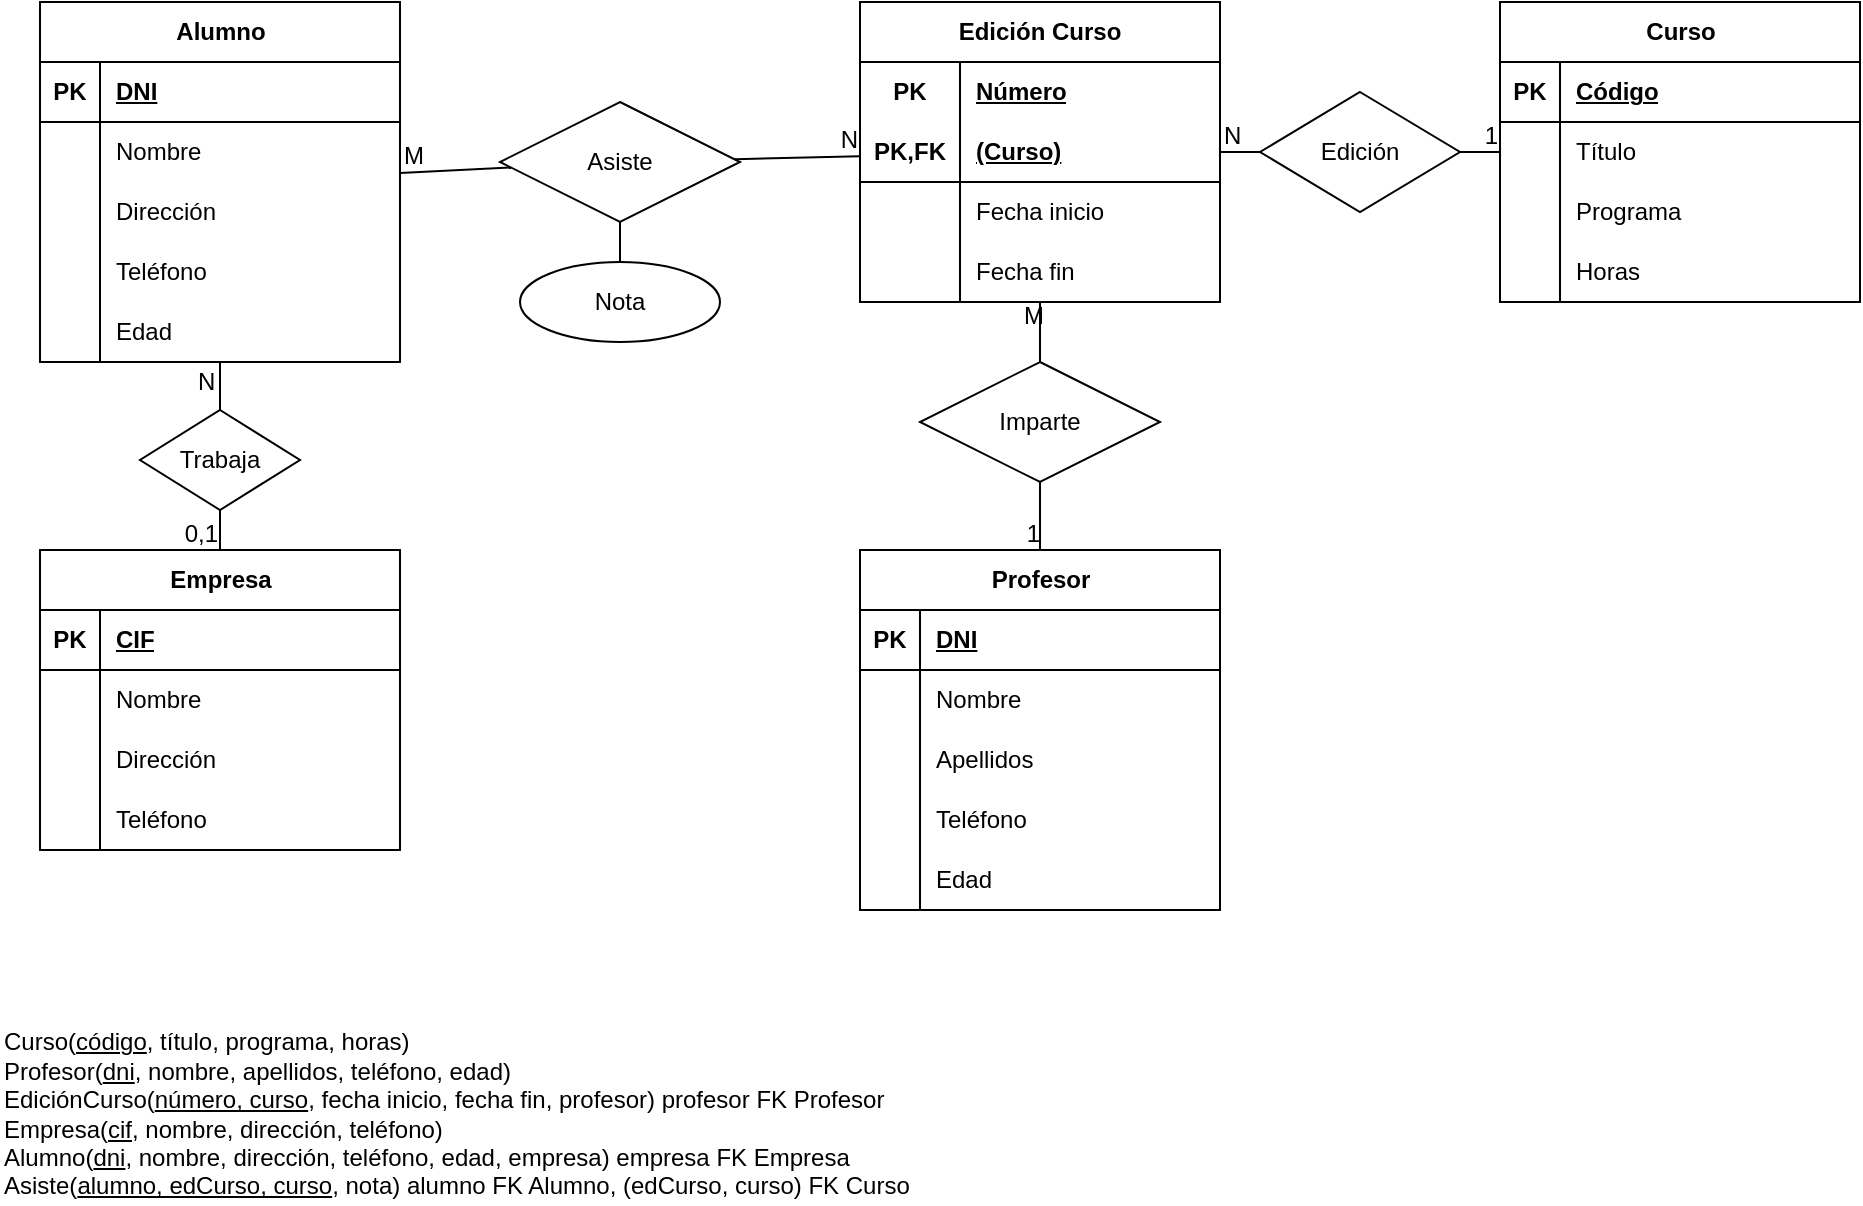 <mxfile version="20.3.0" type="device"><diagram name="Pàgina-1" id="BYfn2tJ76hYcwnbt82E6"><mxGraphModel dx="1108" dy="553" grid="1" gridSize="10" guides="1" tooltips="1" connect="1" arrows="1" fold="1" page="1" pageScale="1" pageWidth="827" pageHeight="1169" math="0" shadow="0"><root><mxCell id="0"/><mxCell id="1" parent="0"/><mxCell id="NlEbAlK8cuLcj33sLluv-1" value="Alumno" style="shape=table;startSize=30;container=1;collapsible=1;childLayout=tableLayout;fixedRows=1;rowLines=0;fontStyle=1;align=center;resizeLast=1;html=1;" parent="1" vertex="1"><mxGeometry x="100" y="620" width="180" height="180" as="geometry"/></mxCell><mxCell id="NlEbAlK8cuLcj33sLluv-2" value="" style="shape=tableRow;horizontal=0;startSize=0;swimlaneHead=0;swimlaneBody=0;fillColor=none;collapsible=0;dropTarget=0;points=[[0,0.5],[1,0.5]];portConstraint=eastwest;top=0;left=0;right=0;bottom=1;" parent="NlEbAlK8cuLcj33sLluv-1" vertex="1"><mxGeometry y="30" width="180" height="30" as="geometry"/></mxCell><mxCell id="NlEbAlK8cuLcj33sLluv-3" value="PK" style="shape=partialRectangle;connectable=0;fillColor=none;top=0;left=0;bottom=0;right=0;fontStyle=1;overflow=hidden;whiteSpace=wrap;html=1;" parent="NlEbAlK8cuLcj33sLluv-2" vertex="1"><mxGeometry width="30" height="30" as="geometry"><mxRectangle width="30" height="30" as="alternateBounds"/></mxGeometry></mxCell><mxCell id="NlEbAlK8cuLcj33sLluv-4" value="DNI" style="shape=partialRectangle;connectable=0;fillColor=none;top=0;left=0;bottom=0;right=0;align=left;spacingLeft=6;fontStyle=5;overflow=hidden;whiteSpace=wrap;html=1;" parent="NlEbAlK8cuLcj33sLluv-2" vertex="1"><mxGeometry x="30" width="150" height="30" as="geometry"><mxRectangle width="150" height="30" as="alternateBounds"/></mxGeometry></mxCell><mxCell id="NlEbAlK8cuLcj33sLluv-8" value="" style="shape=tableRow;horizontal=0;startSize=0;swimlaneHead=0;swimlaneBody=0;fillColor=none;collapsible=0;dropTarget=0;points=[[0,0.5],[1,0.5]];portConstraint=eastwest;top=0;left=0;right=0;bottom=0;" parent="NlEbAlK8cuLcj33sLluv-1" vertex="1"><mxGeometry y="60" width="180" height="30" as="geometry"/></mxCell><mxCell id="NlEbAlK8cuLcj33sLluv-9" value="" style="shape=partialRectangle;connectable=0;fillColor=none;top=0;left=0;bottom=0;right=0;editable=1;overflow=hidden;whiteSpace=wrap;html=1;" parent="NlEbAlK8cuLcj33sLluv-8" vertex="1"><mxGeometry width="30" height="30" as="geometry"><mxRectangle width="30" height="30" as="alternateBounds"/></mxGeometry></mxCell><mxCell id="NlEbAlK8cuLcj33sLluv-10" value="Nombre" style="shape=partialRectangle;connectable=0;fillColor=none;top=0;left=0;bottom=0;right=0;align=left;spacingLeft=6;overflow=hidden;whiteSpace=wrap;html=1;" parent="NlEbAlK8cuLcj33sLluv-8" vertex="1"><mxGeometry x="30" width="150" height="30" as="geometry"><mxRectangle width="150" height="30" as="alternateBounds"/></mxGeometry></mxCell><mxCell id="NlEbAlK8cuLcj33sLluv-5" value="" style="shape=tableRow;horizontal=0;startSize=0;swimlaneHead=0;swimlaneBody=0;fillColor=none;collapsible=0;dropTarget=0;points=[[0,0.5],[1,0.5]];portConstraint=eastwest;top=0;left=0;right=0;bottom=0;" parent="NlEbAlK8cuLcj33sLluv-1" vertex="1"><mxGeometry y="90" width="180" height="30" as="geometry"/></mxCell><mxCell id="NlEbAlK8cuLcj33sLluv-6" value="" style="shape=partialRectangle;connectable=0;fillColor=none;top=0;left=0;bottom=0;right=0;editable=1;overflow=hidden;whiteSpace=wrap;html=1;" parent="NlEbAlK8cuLcj33sLluv-5" vertex="1"><mxGeometry width="30" height="30" as="geometry"><mxRectangle width="30" height="30" as="alternateBounds"/></mxGeometry></mxCell><mxCell id="NlEbAlK8cuLcj33sLluv-7" value="Dirección" style="shape=partialRectangle;connectable=0;fillColor=none;top=0;left=0;bottom=0;right=0;align=left;spacingLeft=6;overflow=hidden;whiteSpace=wrap;html=1;" parent="NlEbAlK8cuLcj33sLluv-5" vertex="1"><mxGeometry x="30" width="150" height="30" as="geometry"><mxRectangle width="150" height="30" as="alternateBounds"/></mxGeometry></mxCell><mxCell id="NlEbAlK8cuLcj33sLluv-11" value="" style="shape=tableRow;horizontal=0;startSize=0;swimlaneHead=0;swimlaneBody=0;fillColor=none;collapsible=0;dropTarget=0;points=[[0,0.5],[1,0.5]];portConstraint=eastwest;top=0;left=0;right=0;bottom=0;" parent="NlEbAlK8cuLcj33sLluv-1" vertex="1"><mxGeometry y="120" width="180" height="30" as="geometry"/></mxCell><mxCell id="NlEbAlK8cuLcj33sLluv-12" value="" style="shape=partialRectangle;connectable=0;fillColor=none;top=0;left=0;bottom=0;right=0;editable=1;overflow=hidden;whiteSpace=wrap;html=1;" parent="NlEbAlK8cuLcj33sLluv-11" vertex="1"><mxGeometry width="30" height="30" as="geometry"><mxRectangle width="30" height="30" as="alternateBounds"/></mxGeometry></mxCell><mxCell id="NlEbAlK8cuLcj33sLluv-13" value="Teléfono" style="shape=partialRectangle;connectable=0;fillColor=none;top=0;left=0;bottom=0;right=0;align=left;spacingLeft=6;overflow=hidden;whiteSpace=wrap;html=1;" parent="NlEbAlK8cuLcj33sLluv-11" vertex="1"><mxGeometry x="30" width="150" height="30" as="geometry"><mxRectangle width="150" height="30" as="alternateBounds"/></mxGeometry></mxCell><mxCell id="NlEbAlK8cuLcj33sLluv-14" value="" style="shape=tableRow;horizontal=0;startSize=0;swimlaneHead=0;swimlaneBody=0;fillColor=none;collapsible=0;dropTarget=0;points=[[0,0.5],[1,0.5]];portConstraint=eastwest;top=0;left=0;right=0;bottom=0;" parent="NlEbAlK8cuLcj33sLluv-1" vertex="1"><mxGeometry y="150" width="180" height="30" as="geometry"/></mxCell><mxCell id="NlEbAlK8cuLcj33sLluv-15" value="" style="shape=partialRectangle;connectable=0;fillColor=none;top=0;left=0;bottom=0;right=0;editable=1;overflow=hidden;whiteSpace=wrap;html=1;" parent="NlEbAlK8cuLcj33sLluv-14" vertex="1"><mxGeometry width="30" height="30" as="geometry"><mxRectangle width="30" height="30" as="alternateBounds"/></mxGeometry></mxCell><mxCell id="NlEbAlK8cuLcj33sLluv-16" value="Edad" style="shape=partialRectangle;connectable=0;fillColor=none;top=0;left=0;bottom=0;right=0;align=left;spacingLeft=6;overflow=hidden;whiteSpace=wrap;html=1;" parent="NlEbAlK8cuLcj33sLluv-14" vertex="1"><mxGeometry x="30" width="150" height="30" as="geometry"><mxRectangle width="150" height="30" as="alternateBounds"/></mxGeometry></mxCell><mxCell id="NlEbAlK8cuLcj33sLluv-26" value="Empresa" style="shape=table;startSize=30;container=1;collapsible=1;childLayout=tableLayout;fixedRows=1;rowLines=0;fontStyle=1;align=center;resizeLast=1;html=1;" parent="1" vertex="1"><mxGeometry x="100" y="894" width="180" height="150" as="geometry"/></mxCell><mxCell id="NlEbAlK8cuLcj33sLluv-27" value="" style="shape=tableRow;horizontal=0;startSize=0;swimlaneHead=0;swimlaneBody=0;fillColor=none;collapsible=0;dropTarget=0;points=[[0,0.5],[1,0.5]];portConstraint=eastwest;top=0;left=0;right=0;bottom=1;" parent="NlEbAlK8cuLcj33sLluv-26" vertex="1"><mxGeometry y="30" width="180" height="30" as="geometry"/></mxCell><mxCell id="NlEbAlK8cuLcj33sLluv-28" value="PK" style="shape=partialRectangle;connectable=0;fillColor=none;top=0;left=0;bottom=0;right=0;fontStyle=1;overflow=hidden;whiteSpace=wrap;html=1;" parent="NlEbAlK8cuLcj33sLluv-27" vertex="1"><mxGeometry width="30" height="30" as="geometry"><mxRectangle width="30" height="30" as="alternateBounds"/></mxGeometry></mxCell><mxCell id="NlEbAlK8cuLcj33sLluv-29" value="CIF" style="shape=partialRectangle;connectable=0;fillColor=none;top=0;left=0;bottom=0;right=0;align=left;spacingLeft=6;fontStyle=5;overflow=hidden;whiteSpace=wrap;html=1;" parent="NlEbAlK8cuLcj33sLluv-27" vertex="1"><mxGeometry x="30" width="150" height="30" as="geometry"><mxRectangle width="150" height="30" as="alternateBounds"/></mxGeometry></mxCell><mxCell id="NlEbAlK8cuLcj33sLluv-46" value="" style="shape=tableRow;horizontal=0;startSize=0;swimlaneHead=0;swimlaneBody=0;fillColor=none;collapsible=0;dropTarget=0;points=[[0,0.5],[1,0.5]];portConstraint=eastwest;top=0;left=0;right=0;bottom=0;" parent="NlEbAlK8cuLcj33sLluv-26" vertex="1"><mxGeometry y="60" width="180" height="30" as="geometry"/></mxCell><mxCell id="NlEbAlK8cuLcj33sLluv-47" value="" style="shape=partialRectangle;connectable=0;fillColor=none;top=0;left=0;bottom=0;right=0;editable=1;overflow=hidden;whiteSpace=wrap;html=1;" parent="NlEbAlK8cuLcj33sLluv-46" vertex="1"><mxGeometry width="30" height="30" as="geometry"><mxRectangle width="30" height="30" as="alternateBounds"/></mxGeometry></mxCell><mxCell id="NlEbAlK8cuLcj33sLluv-48" value="Nombre" style="shape=partialRectangle;connectable=0;fillColor=none;top=0;left=0;bottom=0;right=0;align=left;spacingLeft=6;overflow=hidden;whiteSpace=wrap;html=1;" parent="NlEbAlK8cuLcj33sLluv-46" vertex="1"><mxGeometry x="30" width="150" height="30" as="geometry"><mxRectangle width="150" height="30" as="alternateBounds"/></mxGeometry></mxCell><mxCell id="NlEbAlK8cuLcj33sLluv-30" value="" style="shape=tableRow;horizontal=0;startSize=0;swimlaneHead=0;swimlaneBody=0;fillColor=none;collapsible=0;dropTarget=0;points=[[0,0.5],[1,0.5]];portConstraint=eastwest;top=0;left=0;right=0;bottom=0;" parent="NlEbAlK8cuLcj33sLluv-26" vertex="1"><mxGeometry y="90" width="180" height="30" as="geometry"/></mxCell><mxCell id="NlEbAlK8cuLcj33sLluv-31" value="" style="shape=partialRectangle;connectable=0;fillColor=none;top=0;left=0;bottom=0;right=0;editable=1;overflow=hidden;whiteSpace=wrap;html=1;" parent="NlEbAlK8cuLcj33sLluv-30" vertex="1"><mxGeometry width="30" height="30" as="geometry"><mxRectangle width="30" height="30" as="alternateBounds"/></mxGeometry></mxCell><mxCell id="NlEbAlK8cuLcj33sLluv-32" value="Dirección" style="shape=partialRectangle;connectable=0;fillColor=none;top=0;left=0;bottom=0;right=0;align=left;spacingLeft=6;overflow=hidden;whiteSpace=wrap;html=1;" parent="NlEbAlK8cuLcj33sLluv-30" vertex="1"><mxGeometry x="30" width="150" height="30" as="geometry"><mxRectangle width="150" height="30" as="alternateBounds"/></mxGeometry></mxCell><mxCell id="NlEbAlK8cuLcj33sLluv-33" value="" style="shape=tableRow;horizontal=0;startSize=0;swimlaneHead=0;swimlaneBody=0;fillColor=none;collapsible=0;dropTarget=0;points=[[0,0.5],[1,0.5]];portConstraint=eastwest;top=0;left=0;right=0;bottom=0;" parent="NlEbAlK8cuLcj33sLluv-26" vertex="1"><mxGeometry y="120" width="180" height="30" as="geometry"/></mxCell><mxCell id="NlEbAlK8cuLcj33sLluv-34" value="" style="shape=partialRectangle;connectable=0;fillColor=none;top=0;left=0;bottom=0;right=0;editable=1;overflow=hidden;whiteSpace=wrap;html=1;" parent="NlEbAlK8cuLcj33sLluv-33" vertex="1"><mxGeometry width="30" height="30" as="geometry"><mxRectangle width="30" height="30" as="alternateBounds"/></mxGeometry></mxCell><mxCell id="NlEbAlK8cuLcj33sLluv-35" value="Teléfono" style="shape=partialRectangle;connectable=0;fillColor=none;top=0;left=0;bottom=0;right=0;align=left;spacingLeft=6;overflow=hidden;whiteSpace=wrap;html=1;" parent="NlEbAlK8cuLcj33sLluv-33" vertex="1"><mxGeometry x="30" width="150" height="30" as="geometry"><mxRectangle width="150" height="30" as="alternateBounds"/></mxGeometry></mxCell><mxCell id="NlEbAlK8cuLcj33sLluv-39" value="" style="endArrow=none;html=1;rounded=0;" parent="1" source="NlEbAlK8cuLcj33sLluv-42" target="NlEbAlK8cuLcj33sLluv-26" edge="1"><mxGeometry relative="1" as="geometry"><mxPoint x="40" y="814" as="sourcePoint"/><mxPoint x="200" y="814" as="targetPoint"/></mxGeometry></mxCell><mxCell id="NlEbAlK8cuLcj33sLluv-41" value="0,1" style="resizable=0;html=1;whiteSpace=wrap;align=right;verticalAlign=bottom;" parent="NlEbAlK8cuLcj33sLluv-39" connectable="0" vertex="1"><mxGeometry x="1" relative="1" as="geometry"/></mxCell><mxCell id="NlEbAlK8cuLcj33sLluv-43" value="" style="endArrow=none;html=1;rounded=0;" parent="1" target="NlEbAlK8cuLcj33sLluv-42" edge="1"><mxGeometry relative="1" as="geometry"><mxPoint x="190" y="800.0" as="sourcePoint"/><mxPoint x="190" y="894" as="targetPoint"/></mxGeometry></mxCell><mxCell id="NlEbAlK8cuLcj33sLluv-44" value="N" style="resizable=0;html=1;whiteSpace=wrap;align=left;verticalAlign=bottom;" parent="NlEbAlK8cuLcj33sLluv-43" connectable="0" vertex="1"><mxGeometry x="-1" relative="1" as="geometry"><mxPoint x="-13" y="18" as="offset"/></mxGeometry></mxCell><mxCell id="NlEbAlK8cuLcj33sLluv-42" value="Trabaja" style="shape=rhombus;perimeter=rhombusPerimeter;whiteSpace=wrap;html=1;align=center;" parent="1" vertex="1"><mxGeometry x="150" y="824" width="80" height="50" as="geometry"/></mxCell><mxCell id="NlEbAlK8cuLcj33sLluv-49" value="Curso" style="shape=table;startSize=30;container=1;collapsible=1;childLayout=tableLayout;fixedRows=1;rowLines=0;fontStyle=1;align=center;resizeLast=1;html=1;" parent="1" vertex="1"><mxGeometry x="830" y="620" width="180" height="150" as="geometry"/></mxCell><mxCell id="NlEbAlK8cuLcj33sLluv-50" value="" style="shape=tableRow;horizontal=0;startSize=0;swimlaneHead=0;swimlaneBody=0;fillColor=none;collapsible=0;dropTarget=0;points=[[0,0.5],[1,0.5]];portConstraint=eastwest;top=0;left=0;right=0;bottom=1;" parent="NlEbAlK8cuLcj33sLluv-49" vertex="1"><mxGeometry y="30" width="180" height="30" as="geometry"/></mxCell><mxCell id="NlEbAlK8cuLcj33sLluv-51" value="PK" style="shape=partialRectangle;connectable=0;fillColor=none;top=0;left=0;bottom=0;right=0;fontStyle=1;overflow=hidden;whiteSpace=wrap;html=1;" parent="NlEbAlK8cuLcj33sLluv-50" vertex="1"><mxGeometry width="30" height="30" as="geometry"><mxRectangle width="30" height="30" as="alternateBounds"/></mxGeometry></mxCell><mxCell id="NlEbAlK8cuLcj33sLluv-52" value="Código" style="shape=partialRectangle;connectable=0;fillColor=none;top=0;left=0;bottom=0;right=0;align=left;spacingLeft=6;fontStyle=5;overflow=hidden;whiteSpace=wrap;html=1;" parent="NlEbAlK8cuLcj33sLluv-50" vertex="1"><mxGeometry x="30" width="150" height="30" as="geometry"><mxRectangle width="150" height="30" as="alternateBounds"/></mxGeometry></mxCell><mxCell id="NlEbAlK8cuLcj33sLluv-59" value="" style="shape=tableRow;horizontal=0;startSize=0;swimlaneHead=0;swimlaneBody=0;fillColor=none;collapsible=0;dropTarget=0;points=[[0,0.5],[1,0.5]];portConstraint=eastwest;top=0;left=0;right=0;bottom=0;" parent="NlEbAlK8cuLcj33sLluv-49" vertex="1"><mxGeometry y="60" width="180" height="30" as="geometry"/></mxCell><mxCell id="NlEbAlK8cuLcj33sLluv-60" value="" style="shape=partialRectangle;connectable=0;fillColor=none;top=0;left=0;bottom=0;right=0;editable=1;overflow=hidden;whiteSpace=wrap;html=1;" parent="NlEbAlK8cuLcj33sLluv-59" vertex="1"><mxGeometry width="30" height="30" as="geometry"><mxRectangle width="30" height="30" as="alternateBounds"/></mxGeometry></mxCell><mxCell id="NlEbAlK8cuLcj33sLluv-61" value="Título" style="shape=partialRectangle;connectable=0;fillColor=none;top=0;left=0;bottom=0;right=0;align=left;spacingLeft=6;overflow=hidden;whiteSpace=wrap;html=1;" parent="NlEbAlK8cuLcj33sLluv-59" vertex="1"><mxGeometry x="30" width="150" height="30" as="geometry"><mxRectangle width="150" height="30" as="alternateBounds"/></mxGeometry></mxCell><mxCell id="NlEbAlK8cuLcj33sLluv-53" value="" style="shape=tableRow;horizontal=0;startSize=0;swimlaneHead=0;swimlaneBody=0;fillColor=none;collapsible=0;dropTarget=0;points=[[0,0.5],[1,0.5]];portConstraint=eastwest;top=0;left=0;right=0;bottom=0;" parent="NlEbAlK8cuLcj33sLluv-49" vertex="1"><mxGeometry y="90" width="180" height="30" as="geometry"/></mxCell><mxCell id="NlEbAlK8cuLcj33sLluv-54" value="" style="shape=partialRectangle;connectable=0;fillColor=none;top=0;left=0;bottom=0;right=0;editable=1;overflow=hidden;whiteSpace=wrap;html=1;" parent="NlEbAlK8cuLcj33sLluv-53" vertex="1"><mxGeometry width="30" height="30" as="geometry"><mxRectangle width="30" height="30" as="alternateBounds"/></mxGeometry></mxCell><mxCell id="NlEbAlK8cuLcj33sLluv-55" value="Programa" style="shape=partialRectangle;connectable=0;fillColor=none;top=0;left=0;bottom=0;right=0;align=left;spacingLeft=6;overflow=hidden;whiteSpace=wrap;html=1;" parent="NlEbAlK8cuLcj33sLluv-53" vertex="1"><mxGeometry x="30" width="150" height="30" as="geometry"><mxRectangle width="150" height="30" as="alternateBounds"/></mxGeometry></mxCell><mxCell id="NlEbAlK8cuLcj33sLluv-56" value="" style="shape=tableRow;horizontal=0;startSize=0;swimlaneHead=0;swimlaneBody=0;fillColor=none;collapsible=0;dropTarget=0;points=[[0,0.5],[1,0.5]];portConstraint=eastwest;top=0;left=0;right=0;bottom=0;" parent="NlEbAlK8cuLcj33sLluv-49" vertex="1"><mxGeometry y="120" width="180" height="30" as="geometry"/></mxCell><mxCell id="NlEbAlK8cuLcj33sLluv-57" value="" style="shape=partialRectangle;connectable=0;fillColor=none;top=0;left=0;bottom=0;right=0;editable=1;overflow=hidden;whiteSpace=wrap;html=1;" parent="NlEbAlK8cuLcj33sLluv-56" vertex="1"><mxGeometry width="30" height="30" as="geometry"><mxRectangle width="30" height="30" as="alternateBounds"/></mxGeometry></mxCell><mxCell id="NlEbAlK8cuLcj33sLluv-58" value="Horas" style="shape=partialRectangle;connectable=0;fillColor=none;top=0;left=0;bottom=0;right=0;align=left;spacingLeft=6;overflow=hidden;whiteSpace=wrap;html=1;" parent="NlEbAlK8cuLcj33sLluv-56" vertex="1"><mxGeometry x="30" width="150" height="30" as="geometry"><mxRectangle width="150" height="30" as="alternateBounds"/></mxGeometry></mxCell><mxCell id="NlEbAlK8cuLcj33sLluv-78" value="Edición Curso" style="shape=table;startSize=30;container=1;collapsible=1;childLayout=tableLayout;fixedRows=1;rowLines=0;fontStyle=1;align=center;resizeLast=1;html=1;whiteSpace=wrap;" parent="1" vertex="1"><mxGeometry x="510" y="620" width="180" height="150" as="geometry"/></mxCell><mxCell id="NlEbAlK8cuLcj33sLluv-79" value="" style="shape=tableRow;horizontal=0;startSize=0;swimlaneHead=0;swimlaneBody=0;fillColor=none;collapsible=0;dropTarget=0;points=[[0,0.5],[1,0.5]];portConstraint=eastwest;top=0;left=0;right=0;bottom=0;html=1;" parent="NlEbAlK8cuLcj33sLluv-78" vertex="1"><mxGeometry y="30" width="180" height="30" as="geometry"/></mxCell><mxCell id="NlEbAlK8cuLcj33sLluv-80" value="PK" style="shape=partialRectangle;connectable=0;fillColor=none;top=0;left=0;bottom=0;right=0;fontStyle=1;overflow=hidden;html=1;whiteSpace=wrap;" parent="NlEbAlK8cuLcj33sLluv-79" vertex="1"><mxGeometry width="50" height="30" as="geometry"><mxRectangle width="50" height="30" as="alternateBounds"/></mxGeometry></mxCell><mxCell id="NlEbAlK8cuLcj33sLluv-81" value="Número" style="shape=partialRectangle;connectable=0;fillColor=none;top=0;left=0;bottom=0;right=0;align=left;spacingLeft=6;fontStyle=5;overflow=hidden;html=1;whiteSpace=wrap;" parent="NlEbAlK8cuLcj33sLluv-79" vertex="1"><mxGeometry x="50" width="130" height="30" as="geometry"><mxRectangle width="130" height="30" as="alternateBounds"/></mxGeometry></mxCell><mxCell id="NlEbAlK8cuLcj33sLluv-82" value="" style="shape=tableRow;horizontal=0;startSize=0;swimlaneHead=0;swimlaneBody=0;fillColor=none;collapsible=0;dropTarget=0;points=[[0,0.5],[1,0.5]];portConstraint=eastwest;top=0;left=0;right=0;bottom=1;html=1;" parent="NlEbAlK8cuLcj33sLluv-78" vertex="1"><mxGeometry y="60" width="180" height="30" as="geometry"/></mxCell><mxCell id="NlEbAlK8cuLcj33sLluv-83" value="PK,FK" style="shape=partialRectangle;connectable=0;fillColor=none;top=0;left=0;bottom=0;right=0;fontStyle=1;overflow=hidden;html=1;whiteSpace=wrap;" parent="NlEbAlK8cuLcj33sLluv-82" vertex="1"><mxGeometry width="50" height="30" as="geometry"><mxRectangle width="50" height="30" as="alternateBounds"/></mxGeometry></mxCell><mxCell id="NlEbAlK8cuLcj33sLluv-84" value="(Curso)" style="shape=partialRectangle;connectable=0;fillColor=none;top=0;left=0;bottom=0;right=0;align=left;spacingLeft=6;fontStyle=5;overflow=hidden;html=1;whiteSpace=wrap;" parent="NlEbAlK8cuLcj33sLluv-82" vertex="1"><mxGeometry x="50" width="130" height="30" as="geometry"><mxRectangle width="130" height="30" as="alternateBounds"/></mxGeometry></mxCell><mxCell id="NlEbAlK8cuLcj33sLluv-85" value="" style="shape=tableRow;horizontal=0;startSize=0;swimlaneHead=0;swimlaneBody=0;fillColor=none;collapsible=0;dropTarget=0;points=[[0,0.5],[1,0.5]];portConstraint=eastwest;top=0;left=0;right=0;bottom=0;html=1;" parent="NlEbAlK8cuLcj33sLluv-78" vertex="1"><mxGeometry y="90" width="180" height="30" as="geometry"/></mxCell><mxCell id="NlEbAlK8cuLcj33sLluv-86" value="" style="shape=partialRectangle;connectable=0;fillColor=none;top=0;left=0;bottom=0;right=0;editable=1;overflow=hidden;html=1;whiteSpace=wrap;" parent="NlEbAlK8cuLcj33sLluv-85" vertex="1"><mxGeometry width="50" height="30" as="geometry"><mxRectangle width="50" height="30" as="alternateBounds"/></mxGeometry></mxCell><mxCell id="NlEbAlK8cuLcj33sLluv-87" value="Fecha inicio" style="shape=partialRectangle;connectable=0;fillColor=none;top=0;left=0;bottom=0;right=0;align=left;spacingLeft=6;overflow=hidden;html=1;whiteSpace=wrap;" parent="NlEbAlK8cuLcj33sLluv-85" vertex="1"><mxGeometry x="50" width="130" height="30" as="geometry"><mxRectangle width="130" height="30" as="alternateBounds"/></mxGeometry></mxCell><mxCell id="NlEbAlK8cuLcj33sLluv-88" value="" style="shape=tableRow;horizontal=0;startSize=0;swimlaneHead=0;swimlaneBody=0;fillColor=none;collapsible=0;dropTarget=0;points=[[0,0.5],[1,0.5]];portConstraint=eastwest;top=0;left=0;right=0;bottom=0;html=1;" parent="NlEbAlK8cuLcj33sLluv-78" vertex="1"><mxGeometry y="120" width="180" height="30" as="geometry"/></mxCell><mxCell id="NlEbAlK8cuLcj33sLluv-89" value="" style="shape=partialRectangle;connectable=0;fillColor=none;top=0;left=0;bottom=0;right=0;editable=1;overflow=hidden;html=1;whiteSpace=wrap;" parent="NlEbAlK8cuLcj33sLluv-88" vertex="1"><mxGeometry width="50" height="30" as="geometry"><mxRectangle width="50" height="30" as="alternateBounds"/></mxGeometry></mxCell><mxCell id="NlEbAlK8cuLcj33sLluv-90" value="Fecha fin" style="shape=partialRectangle;connectable=0;fillColor=none;top=0;left=0;bottom=0;right=0;align=left;spacingLeft=6;overflow=hidden;html=1;whiteSpace=wrap;" parent="NlEbAlK8cuLcj33sLluv-88" vertex="1"><mxGeometry x="50" width="130" height="30" as="geometry"><mxRectangle width="130" height="30" as="alternateBounds"/></mxGeometry></mxCell><mxCell id="NlEbAlK8cuLcj33sLluv-97" value="Profesor" style="shape=table;startSize=30;container=1;collapsible=1;childLayout=tableLayout;fixedRows=1;rowLines=0;fontStyle=1;align=center;resizeLast=1;html=1;" parent="1" vertex="1"><mxGeometry x="510" y="894" width="180" height="180" as="geometry"/></mxCell><mxCell id="NlEbAlK8cuLcj33sLluv-98" value="" style="shape=tableRow;horizontal=0;startSize=0;swimlaneHead=0;swimlaneBody=0;fillColor=none;collapsible=0;dropTarget=0;points=[[0,0.5],[1,0.5]];portConstraint=eastwest;top=0;left=0;right=0;bottom=1;" parent="NlEbAlK8cuLcj33sLluv-97" vertex="1"><mxGeometry y="30" width="180" height="30" as="geometry"/></mxCell><mxCell id="NlEbAlK8cuLcj33sLluv-99" value="PK" style="shape=partialRectangle;connectable=0;fillColor=none;top=0;left=0;bottom=0;right=0;fontStyle=1;overflow=hidden;whiteSpace=wrap;html=1;" parent="NlEbAlK8cuLcj33sLluv-98" vertex="1"><mxGeometry width="30" height="30" as="geometry"><mxRectangle width="30" height="30" as="alternateBounds"/></mxGeometry></mxCell><mxCell id="NlEbAlK8cuLcj33sLluv-100" value="DNI" style="shape=partialRectangle;connectable=0;fillColor=none;top=0;left=0;bottom=0;right=0;align=left;spacingLeft=6;fontStyle=5;overflow=hidden;whiteSpace=wrap;html=1;" parent="NlEbAlK8cuLcj33sLluv-98" vertex="1"><mxGeometry x="30" width="150" height="30" as="geometry"><mxRectangle width="150" height="30" as="alternateBounds"/></mxGeometry></mxCell><mxCell id="NlEbAlK8cuLcj33sLluv-101" value="" style="shape=tableRow;horizontal=0;startSize=0;swimlaneHead=0;swimlaneBody=0;fillColor=none;collapsible=0;dropTarget=0;points=[[0,0.5],[1,0.5]];portConstraint=eastwest;top=0;left=0;right=0;bottom=0;" parent="NlEbAlK8cuLcj33sLluv-97" vertex="1"><mxGeometry y="60" width="180" height="30" as="geometry"/></mxCell><mxCell id="NlEbAlK8cuLcj33sLluv-102" value="" style="shape=partialRectangle;connectable=0;fillColor=none;top=0;left=0;bottom=0;right=0;editable=1;overflow=hidden;whiteSpace=wrap;html=1;" parent="NlEbAlK8cuLcj33sLluv-101" vertex="1"><mxGeometry width="30" height="30" as="geometry"><mxRectangle width="30" height="30" as="alternateBounds"/></mxGeometry></mxCell><mxCell id="NlEbAlK8cuLcj33sLluv-103" value="Nombre" style="shape=partialRectangle;connectable=0;fillColor=none;top=0;left=0;bottom=0;right=0;align=left;spacingLeft=6;overflow=hidden;whiteSpace=wrap;html=1;" parent="NlEbAlK8cuLcj33sLluv-101" vertex="1"><mxGeometry x="30" width="150" height="30" as="geometry"><mxRectangle width="150" height="30" as="alternateBounds"/></mxGeometry></mxCell><mxCell id="NlEbAlK8cuLcj33sLluv-104" value="" style="shape=tableRow;horizontal=0;startSize=0;swimlaneHead=0;swimlaneBody=0;fillColor=none;collapsible=0;dropTarget=0;points=[[0,0.5],[1,0.5]];portConstraint=eastwest;top=0;left=0;right=0;bottom=0;" parent="NlEbAlK8cuLcj33sLluv-97" vertex="1"><mxGeometry y="90" width="180" height="30" as="geometry"/></mxCell><mxCell id="NlEbAlK8cuLcj33sLluv-105" value="" style="shape=partialRectangle;connectable=0;fillColor=none;top=0;left=0;bottom=0;right=0;editable=1;overflow=hidden;whiteSpace=wrap;html=1;" parent="NlEbAlK8cuLcj33sLluv-104" vertex="1"><mxGeometry width="30" height="30" as="geometry"><mxRectangle width="30" height="30" as="alternateBounds"/></mxGeometry></mxCell><mxCell id="NlEbAlK8cuLcj33sLluv-106" value="Apellidos" style="shape=partialRectangle;connectable=0;fillColor=none;top=0;left=0;bottom=0;right=0;align=left;spacingLeft=6;overflow=hidden;whiteSpace=wrap;html=1;" parent="NlEbAlK8cuLcj33sLluv-104" vertex="1"><mxGeometry x="30" width="150" height="30" as="geometry"><mxRectangle width="150" height="30" as="alternateBounds"/></mxGeometry></mxCell><mxCell id="NlEbAlK8cuLcj33sLluv-107" value="" style="shape=tableRow;horizontal=0;startSize=0;swimlaneHead=0;swimlaneBody=0;fillColor=none;collapsible=0;dropTarget=0;points=[[0,0.5],[1,0.5]];portConstraint=eastwest;top=0;left=0;right=0;bottom=0;" parent="NlEbAlK8cuLcj33sLluv-97" vertex="1"><mxGeometry y="120" width="180" height="30" as="geometry"/></mxCell><mxCell id="NlEbAlK8cuLcj33sLluv-108" value="" style="shape=partialRectangle;connectable=0;fillColor=none;top=0;left=0;bottom=0;right=0;editable=1;overflow=hidden;whiteSpace=wrap;html=1;" parent="NlEbAlK8cuLcj33sLluv-107" vertex="1"><mxGeometry width="30" height="30" as="geometry"><mxRectangle width="30" height="30" as="alternateBounds"/></mxGeometry></mxCell><mxCell id="NlEbAlK8cuLcj33sLluv-109" value="Teléfono" style="shape=partialRectangle;connectable=0;fillColor=none;top=0;left=0;bottom=0;right=0;align=left;spacingLeft=6;overflow=hidden;whiteSpace=wrap;html=1;" parent="NlEbAlK8cuLcj33sLluv-107" vertex="1"><mxGeometry x="30" width="150" height="30" as="geometry"><mxRectangle width="150" height="30" as="alternateBounds"/></mxGeometry></mxCell><mxCell id="NlEbAlK8cuLcj33sLluv-110" value="" style="shape=tableRow;horizontal=0;startSize=0;swimlaneHead=0;swimlaneBody=0;fillColor=none;collapsible=0;dropTarget=0;points=[[0,0.5],[1,0.5]];portConstraint=eastwest;top=0;left=0;right=0;bottom=0;" parent="NlEbAlK8cuLcj33sLluv-97" vertex="1"><mxGeometry y="150" width="180" height="30" as="geometry"/></mxCell><mxCell id="NlEbAlK8cuLcj33sLluv-111" value="" style="shape=partialRectangle;connectable=0;fillColor=none;top=0;left=0;bottom=0;right=0;editable=1;overflow=hidden;whiteSpace=wrap;html=1;" parent="NlEbAlK8cuLcj33sLluv-110" vertex="1"><mxGeometry width="30" height="30" as="geometry"><mxRectangle width="30" height="30" as="alternateBounds"/></mxGeometry></mxCell><mxCell id="NlEbAlK8cuLcj33sLluv-112" value="Edad" style="shape=partialRectangle;connectable=0;fillColor=none;top=0;left=0;bottom=0;right=0;align=left;spacingLeft=6;overflow=hidden;whiteSpace=wrap;html=1;" parent="NlEbAlK8cuLcj33sLluv-110" vertex="1"><mxGeometry x="30" width="150" height="30" as="geometry"><mxRectangle width="150" height="30" as="alternateBounds"/></mxGeometry></mxCell><mxCell id="NlEbAlK8cuLcj33sLluv-113" value="" style="endArrow=none;html=1;rounded=0;exitX=1;exitY=0.5;exitDx=0;exitDy=0;" parent="1" source="NlEbAlK8cuLcj33sLluv-82" target="NlEbAlK8cuLcj33sLluv-49" edge="1"><mxGeometry relative="1" as="geometry"><mxPoint x="710" y="870" as="sourcePoint"/><mxPoint x="870" y="870" as="targetPoint"/></mxGeometry></mxCell><mxCell id="NlEbAlK8cuLcj33sLluv-114" value="N" style="resizable=0;html=1;whiteSpace=wrap;align=left;verticalAlign=bottom;" parent="NlEbAlK8cuLcj33sLluv-113" connectable="0" vertex="1"><mxGeometry x="-1" relative="1" as="geometry"/></mxCell><mxCell id="NlEbAlK8cuLcj33sLluv-115" value="1" style="resizable=0;html=1;whiteSpace=wrap;align=right;verticalAlign=bottom;" parent="NlEbAlK8cuLcj33sLluv-113" connectable="0" vertex="1"><mxGeometry x="1" relative="1" as="geometry"/></mxCell><mxCell id="bLsJrM8jJxNSLyeMsLKU-1" value="" style="endArrow=none;html=1;rounded=0;startArrow=none;" edge="1" parent="1" source="bLsJrM8jJxNSLyeMsLKU-4" target="NlEbAlK8cuLcj33sLluv-78"><mxGeometry relative="1" as="geometry"><mxPoint x="330" y="740" as="sourcePoint"/><mxPoint x="490" y="740" as="targetPoint"/></mxGeometry></mxCell><mxCell id="bLsJrM8jJxNSLyeMsLKU-3" value="N" style="resizable=0;html=1;align=right;verticalAlign=bottom;" connectable="0" vertex="1" parent="bLsJrM8jJxNSLyeMsLKU-1"><mxGeometry x="1" relative="1" as="geometry"/></mxCell><mxCell id="bLsJrM8jJxNSLyeMsLKU-4" value="Asiste" style="shape=rhombus;perimeter=rhombusPerimeter;whiteSpace=wrap;html=1;align=center;" vertex="1" parent="1"><mxGeometry x="330" y="670" width="120" height="60" as="geometry"/></mxCell><mxCell id="bLsJrM8jJxNSLyeMsLKU-5" value="" style="endArrow=none;html=1;rounded=0;" edge="1" parent="1" source="NlEbAlK8cuLcj33sLluv-1" target="bLsJrM8jJxNSLyeMsLKU-4"><mxGeometry relative="1" as="geometry"><mxPoint x="280" y="706.707" as="sourcePoint"/><mxPoint x="510" y="698.293" as="targetPoint"/></mxGeometry></mxCell><mxCell id="bLsJrM8jJxNSLyeMsLKU-6" value="M" style="resizable=0;html=1;align=left;verticalAlign=bottom;" connectable="0" vertex="1" parent="bLsJrM8jJxNSLyeMsLKU-5"><mxGeometry x="-1" relative="1" as="geometry"/></mxCell><mxCell id="bLsJrM8jJxNSLyeMsLKU-9" value="Nota" style="ellipse;whiteSpace=wrap;html=1;align=center;" vertex="1" parent="1"><mxGeometry x="340" y="750" width="100" height="40" as="geometry"/></mxCell><mxCell id="bLsJrM8jJxNSLyeMsLKU-10" value="" style="endArrow=none;html=1;rounded=0;startArrow=none;" edge="1" parent="1" source="bLsJrM8jJxNSLyeMsLKU-15" target="NlEbAlK8cuLcj33sLluv-97"><mxGeometry relative="1" as="geometry"><mxPoint x="310" y="820" as="sourcePoint"/><mxPoint x="470" y="820" as="targetPoint"/></mxGeometry></mxCell><mxCell id="bLsJrM8jJxNSLyeMsLKU-12" value="1" style="resizable=0;html=1;align=right;verticalAlign=bottom;" connectable="0" vertex="1" parent="bLsJrM8jJxNSLyeMsLKU-10"><mxGeometry x="1" relative="1" as="geometry"/></mxCell><mxCell id="bLsJrM8jJxNSLyeMsLKU-13" value="" style="endArrow=none;html=1;rounded=0;" edge="1" parent="1" source="bLsJrM8jJxNSLyeMsLKU-4" target="bLsJrM8jJxNSLyeMsLKU-9"><mxGeometry relative="1" as="geometry"><mxPoint x="500" y="810" as="sourcePoint"/><mxPoint x="660" y="810" as="targetPoint"/></mxGeometry></mxCell><mxCell id="bLsJrM8jJxNSLyeMsLKU-14" value="Edición" style="shape=rhombus;perimeter=rhombusPerimeter;whiteSpace=wrap;html=1;align=center;" vertex="1" parent="1"><mxGeometry x="710" y="665" width="100" height="60" as="geometry"/></mxCell><mxCell id="bLsJrM8jJxNSLyeMsLKU-15" value="Imparte" style="shape=rhombus;perimeter=rhombusPerimeter;whiteSpace=wrap;html=1;align=center;" vertex="1" parent="1"><mxGeometry x="540" y="800" width="120" height="60" as="geometry"/></mxCell><mxCell id="bLsJrM8jJxNSLyeMsLKU-16" value="" style="endArrow=none;html=1;rounded=0;" edge="1" parent="1" source="NlEbAlK8cuLcj33sLluv-78" target="bLsJrM8jJxNSLyeMsLKU-15"><mxGeometry relative="1" as="geometry"><mxPoint x="280" y="787.062" as="sourcePoint"/><mxPoint x="420" y="906.938" as="targetPoint"/></mxGeometry></mxCell><mxCell id="bLsJrM8jJxNSLyeMsLKU-17" value="M" style="resizable=0;html=1;align=left;verticalAlign=bottom;" connectable="0" vertex="1" parent="bLsJrM8jJxNSLyeMsLKU-16"><mxGeometry x="-1" relative="1" as="geometry"><mxPoint x="-10" y="15" as="offset"/></mxGeometry></mxCell><mxCell id="bLsJrM8jJxNSLyeMsLKU-19" value="Curso(&lt;u&gt;código&lt;/u&gt;, título, programa, horas)&lt;br&gt;Profesor(&lt;u&gt;dni&lt;/u&gt;, nombre, apellidos, teléfono, edad)&lt;br&gt;EdiciónCurso(&lt;u&gt;número, curso&lt;/u&gt;, fecha inicio, fecha fin, profesor) profesor FK Profesor&lt;br&gt;Empresa(&lt;u&gt;cif&lt;/u&gt;, nombre, dirección, teléfono)&lt;br&gt;Alumno(&lt;u&gt;dni&lt;/u&gt;, nombre, dirección, teléfono, edad, empresa) empresa FK Empresa&lt;br&gt;Asiste(&lt;u&gt;alumno, edCurso, curso&lt;/u&gt;, nota) alumno FK Alumno, (edCurso, curso) FK Curso" style="text;html=1;strokeColor=none;fillColor=none;align=left;verticalAlign=middle;whiteSpace=wrap;rounded=0;" vertex="1" parent="1"><mxGeometry x="80" y="1130" width="460" height="91" as="geometry"/></mxCell></root></mxGraphModel></diagram></mxfile>